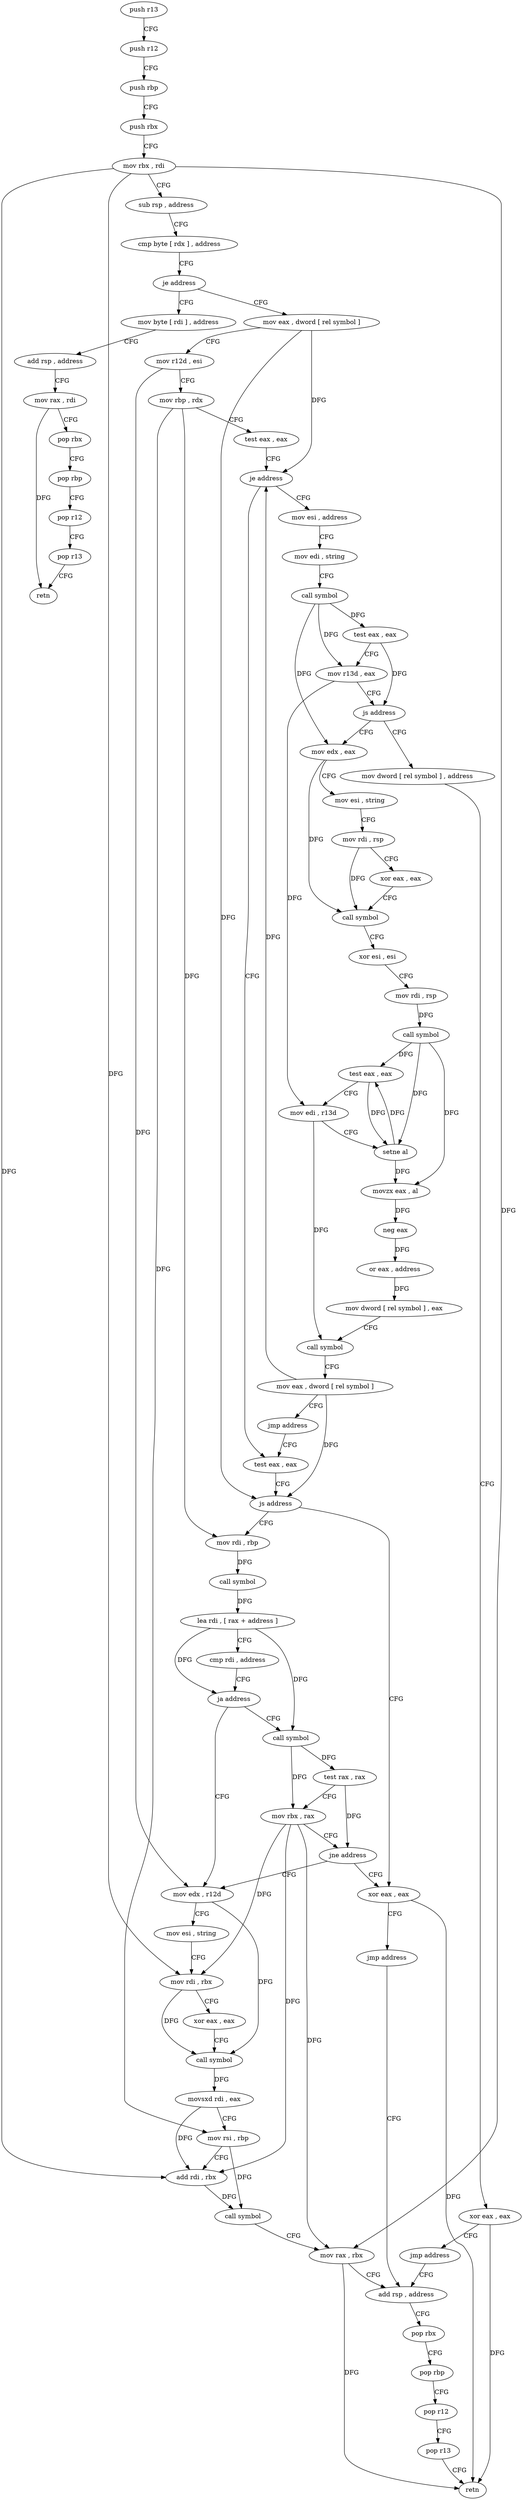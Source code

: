 digraph "func" {
"4402496" [label = "push r13" ]
"4402498" [label = "push r12" ]
"4402500" [label = "push rbp" ]
"4402501" [label = "push rbx" ]
"4402502" [label = "mov rbx , rdi" ]
"4402505" [label = "sub rsp , address" ]
"4402509" [label = "cmp byte [ rdx ] , address" ]
"4402512" [label = "je address" ]
"4402632" [label = "mov byte [ rdi ] , address" ]
"4402514" [label = "mov eax , dword [ rel symbol ]" ]
"4402635" [label = "add rsp , address" ]
"4402639" [label = "mov rax , rdi" ]
"4402642" [label = "pop rbx" ]
"4402643" [label = "pop rbp" ]
"4402644" [label = "pop r12" ]
"4402646" [label = "pop r13" ]
"4402648" [label = "retn" ]
"4402520" [label = "mov r12d , esi" ]
"4402523" [label = "mov rbp , rdx" ]
"4402526" [label = "test eax , eax" ]
"4402528" [label = "je address" ]
"4402656" [label = "mov esi , address" ]
"4402530" [label = "test eax , eax" ]
"4402661" [label = "mov edi , string" ]
"4402666" [label = "call symbol" ]
"4402671" [label = "test eax , eax" ]
"4402673" [label = "mov r13d , eax" ]
"4402676" [label = "js address" ]
"4402752" [label = "mov dword [ rel symbol ] , address" ]
"4402678" [label = "mov edx , eax" ]
"4402532" [label = "js address" ]
"4402621" [label = "xor eax , eax" ]
"4402534" [label = "mov rdi , rbp" ]
"4402762" [label = "xor eax , eax" ]
"4402764" [label = "jmp address" ]
"4402590" [label = "add rsp , address" ]
"4402680" [label = "mov esi , string" ]
"4402685" [label = "mov rdi , rsp" ]
"4402688" [label = "xor eax , eax" ]
"4402690" [label = "call symbol" ]
"4402695" [label = "xor esi , esi" ]
"4402697" [label = "mov rdi , rsp" ]
"4402700" [label = "call symbol" ]
"4402705" [label = "test eax , eax" ]
"4402707" [label = "mov edi , r13d" ]
"4402710" [label = "setne al" ]
"4402713" [label = "movzx eax , al" ]
"4402716" [label = "neg eax" ]
"4402718" [label = "or eax , address" ]
"4402721" [label = "mov dword [ rel symbol ] , eax" ]
"4402727" [label = "call symbol" ]
"4402732" [label = "mov eax , dword [ rel symbol ]" ]
"4402738" [label = "jmp address" ]
"4402623" [label = "jmp address" ]
"4402537" [label = "call symbol" ]
"4402542" [label = "lea rdi , [ rax + address ]" ]
"4402546" [label = "cmp rdi , address" ]
"4402553" [label = "ja address" ]
"4402608" [label = "call symbol" ]
"4402555" [label = "mov edx , r12d" ]
"4402594" [label = "pop rbx" ]
"4402595" [label = "pop rbp" ]
"4402596" [label = "pop r12" ]
"4402598" [label = "pop r13" ]
"4402600" [label = "retn" ]
"4402613" [label = "test rax , rax" ]
"4402616" [label = "mov rbx , rax" ]
"4402619" [label = "jne address" ]
"4402558" [label = "mov esi , string" ]
"4402563" [label = "mov rdi , rbx" ]
"4402566" [label = "xor eax , eax" ]
"4402568" [label = "call symbol" ]
"4402573" [label = "movsxd rdi , eax" ]
"4402576" [label = "mov rsi , rbp" ]
"4402579" [label = "add rdi , rbx" ]
"4402582" [label = "call symbol" ]
"4402587" [label = "mov rax , rbx" ]
"4402496" -> "4402498" [ label = "CFG" ]
"4402498" -> "4402500" [ label = "CFG" ]
"4402500" -> "4402501" [ label = "CFG" ]
"4402501" -> "4402502" [ label = "CFG" ]
"4402502" -> "4402505" [ label = "CFG" ]
"4402502" -> "4402563" [ label = "DFG" ]
"4402502" -> "4402579" [ label = "DFG" ]
"4402502" -> "4402587" [ label = "DFG" ]
"4402505" -> "4402509" [ label = "CFG" ]
"4402509" -> "4402512" [ label = "CFG" ]
"4402512" -> "4402632" [ label = "CFG" ]
"4402512" -> "4402514" [ label = "CFG" ]
"4402632" -> "4402635" [ label = "CFG" ]
"4402514" -> "4402520" [ label = "CFG" ]
"4402514" -> "4402528" [ label = "DFG" ]
"4402514" -> "4402532" [ label = "DFG" ]
"4402635" -> "4402639" [ label = "CFG" ]
"4402639" -> "4402642" [ label = "CFG" ]
"4402639" -> "4402648" [ label = "DFG" ]
"4402642" -> "4402643" [ label = "CFG" ]
"4402643" -> "4402644" [ label = "CFG" ]
"4402644" -> "4402646" [ label = "CFG" ]
"4402646" -> "4402648" [ label = "CFG" ]
"4402520" -> "4402523" [ label = "CFG" ]
"4402520" -> "4402555" [ label = "DFG" ]
"4402523" -> "4402526" [ label = "CFG" ]
"4402523" -> "4402534" [ label = "DFG" ]
"4402523" -> "4402576" [ label = "DFG" ]
"4402526" -> "4402528" [ label = "CFG" ]
"4402528" -> "4402656" [ label = "CFG" ]
"4402528" -> "4402530" [ label = "CFG" ]
"4402656" -> "4402661" [ label = "CFG" ]
"4402530" -> "4402532" [ label = "CFG" ]
"4402661" -> "4402666" [ label = "CFG" ]
"4402666" -> "4402671" [ label = "DFG" ]
"4402666" -> "4402673" [ label = "DFG" ]
"4402666" -> "4402678" [ label = "DFG" ]
"4402671" -> "4402673" [ label = "CFG" ]
"4402671" -> "4402676" [ label = "DFG" ]
"4402673" -> "4402676" [ label = "CFG" ]
"4402673" -> "4402707" [ label = "DFG" ]
"4402676" -> "4402752" [ label = "CFG" ]
"4402676" -> "4402678" [ label = "CFG" ]
"4402752" -> "4402762" [ label = "CFG" ]
"4402678" -> "4402680" [ label = "CFG" ]
"4402678" -> "4402690" [ label = "DFG" ]
"4402532" -> "4402621" [ label = "CFG" ]
"4402532" -> "4402534" [ label = "CFG" ]
"4402621" -> "4402623" [ label = "CFG" ]
"4402621" -> "4402600" [ label = "DFG" ]
"4402534" -> "4402537" [ label = "DFG" ]
"4402762" -> "4402764" [ label = "CFG" ]
"4402762" -> "4402600" [ label = "DFG" ]
"4402764" -> "4402590" [ label = "CFG" ]
"4402590" -> "4402594" [ label = "CFG" ]
"4402680" -> "4402685" [ label = "CFG" ]
"4402685" -> "4402688" [ label = "CFG" ]
"4402685" -> "4402690" [ label = "DFG" ]
"4402688" -> "4402690" [ label = "CFG" ]
"4402690" -> "4402695" [ label = "CFG" ]
"4402695" -> "4402697" [ label = "CFG" ]
"4402697" -> "4402700" [ label = "DFG" ]
"4402700" -> "4402705" [ label = "DFG" ]
"4402700" -> "4402710" [ label = "DFG" ]
"4402700" -> "4402713" [ label = "DFG" ]
"4402705" -> "4402707" [ label = "CFG" ]
"4402705" -> "4402710" [ label = "DFG" ]
"4402707" -> "4402710" [ label = "CFG" ]
"4402707" -> "4402727" [ label = "DFG" ]
"4402710" -> "4402713" [ label = "DFG" ]
"4402710" -> "4402705" [ label = "DFG" ]
"4402713" -> "4402716" [ label = "DFG" ]
"4402716" -> "4402718" [ label = "DFG" ]
"4402718" -> "4402721" [ label = "DFG" ]
"4402721" -> "4402727" [ label = "CFG" ]
"4402727" -> "4402732" [ label = "CFG" ]
"4402732" -> "4402738" [ label = "CFG" ]
"4402732" -> "4402528" [ label = "DFG" ]
"4402732" -> "4402532" [ label = "DFG" ]
"4402738" -> "4402530" [ label = "CFG" ]
"4402623" -> "4402590" [ label = "CFG" ]
"4402537" -> "4402542" [ label = "DFG" ]
"4402542" -> "4402546" [ label = "CFG" ]
"4402542" -> "4402553" [ label = "DFG" ]
"4402542" -> "4402608" [ label = "DFG" ]
"4402546" -> "4402553" [ label = "CFG" ]
"4402553" -> "4402608" [ label = "CFG" ]
"4402553" -> "4402555" [ label = "CFG" ]
"4402608" -> "4402613" [ label = "DFG" ]
"4402608" -> "4402616" [ label = "DFG" ]
"4402555" -> "4402558" [ label = "CFG" ]
"4402555" -> "4402568" [ label = "DFG" ]
"4402594" -> "4402595" [ label = "CFG" ]
"4402595" -> "4402596" [ label = "CFG" ]
"4402596" -> "4402598" [ label = "CFG" ]
"4402598" -> "4402600" [ label = "CFG" ]
"4402613" -> "4402616" [ label = "CFG" ]
"4402613" -> "4402619" [ label = "DFG" ]
"4402616" -> "4402619" [ label = "CFG" ]
"4402616" -> "4402563" [ label = "DFG" ]
"4402616" -> "4402579" [ label = "DFG" ]
"4402616" -> "4402587" [ label = "DFG" ]
"4402619" -> "4402555" [ label = "CFG" ]
"4402619" -> "4402621" [ label = "CFG" ]
"4402558" -> "4402563" [ label = "CFG" ]
"4402563" -> "4402566" [ label = "CFG" ]
"4402563" -> "4402568" [ label = "DFG" ]
"4402566" -> "4402568" [ label = "CFG" ]
"4402568" -> "4402573" [ label = "DFG" ]
"4402573" -> "4402576" [ label = "CFG" ]
"4402573" -> "4402579" [ label = "DFG" ]
"4402576" -> "4402579" [ label = "CFG" ]
"4402576" -> "4402582" [ label = "DFG" ]
"4402579" -> "4402582" [ label = "DFG" ]
"4402582" -> "4402587" [ label = "CFG" ]
"4402587" -> "4402590" [ label = "CFG" ]
"4402587" -> "4402600" [ label = "DFG" ]
}
